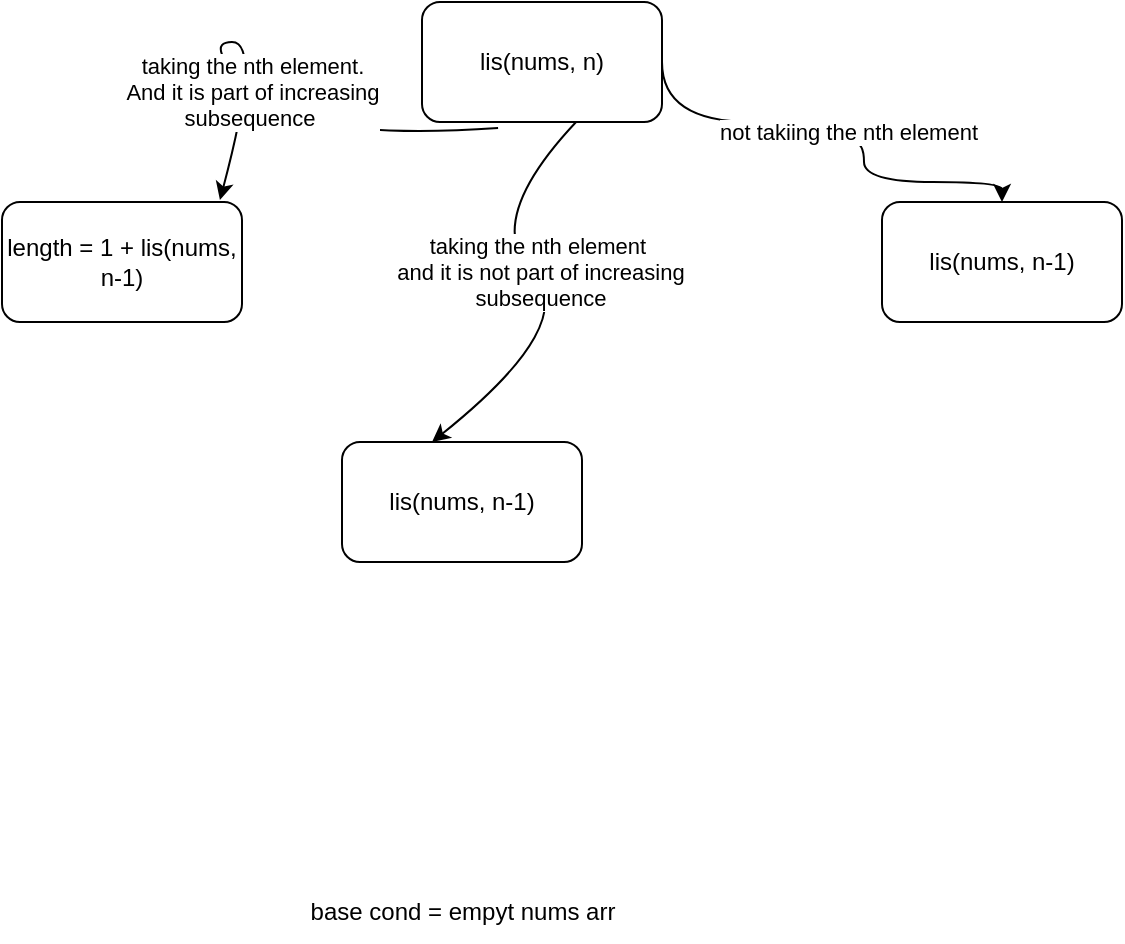 <mxfile version="22.1.5" type="device">
  <diagram name="Page-1" id="PA7ro6_KYcPf52Pp-wgz">
    <mxGraphModel dx="1362" dy="759" grid="1" gridSize="10" guides="1" tooltips="1" connect="1" arrows="1" fold="1" page="1" pageScale="1" pageWidth="850" pageHeight="1100" math="0" shadow="0">
      <root>
        <mxCell id="0" />
        <mxCell id="1" parent="0" />
        <mxCell id="ml_WUIczcsjAVnI_78L6-2" value="lis(nums, n)" style="rounded=1;whiteSpace=wrap;html=1;" vertex="1" parent="1">
          <mxGeometry x="370" y="30" width="120" height="60" as="geometry" />
        </mxCell>
        <mxCell id="ml_WUIczcsjAVnI_78L6-3" value="length = 1 + lis(nums, n-1)" style="rounded=1;whiteSpace=wrap;html=1;" vertex="1" parent="1">
          <mxGeometry x="160" y="130" width="120" height="60" as="geometry" />
        </mxCell>
        <mxCell id="ml_WUIczcsjAVnI_78L6-4" value="lis(nums, n-1)" style="rounded=1;whiteSpace=wrap;html=1;" vertex="1" parent="1">
          <mxGeometry x="600" y="130" width="120" height="60" as="geometry" />
        </mxCell>
        <mxCell id="ml_WUIczcsjAVnI_78L6-6" value="" style="curved=1;endArrow=classic;html=1;rounded=0;entryX=0.908;entryY=-0.017;entryDx=0;entryDy=0;entryPerimeter=0;exitX=0.317;exitY=1.05;exitDx=0;exitDy=0;exitPerimeter=0;" edge="1" parent="1" source="ml_WUIczcsjAVnI_78L6-2" target="ml_WUIczcsjAVnI_78L6-3">
          <mxGeometry width="50" height="50" relative="1" as="geometry">
            <mxPoint x="260" y="100" as="sourcePoint" />
            <mxPoint x="310" y="50" as="targetPoint" />
            <Array as="points">
              <mxPoint x="310" y="100" />
              <mxPoint x="260" y="50" />
              <mxPoint x="290" y="50" />
            </Array>
          </mxGeometry>
        </mxCell>
        <mxCell id="ml_WUIczcsjAVnI_78L6-8" value="taking the nth element. &lt;br&gt;And it is part of increasing&lt;br&gt;subsequence&amp;nbsp;" style="edgeLabel;html=1;align=center;verticalAlign=middle;resizable=0;points=[];" vertex="1" connectable="0" parent="ml_WUIczcsjAVnI_78L6-6">
          <mxGeometry x="0.601" y="1" relative="1" as="geometry">
            <mxPoint as="offset" />
          </mxGeometry>
        </mxCell>
        <mxCell id="ml_WUIczcsjAVnI_78L6-7" value="" style="endArrow=classic;html=1;rounded=0;edgeStyle=orthogonalEdgeStyle;curved=1;entryX=0.5;entryY=0;entryDx=0;entryDy=0;exitX=1;exitY=0.5;exitDx=0;exitDy=0;" edge="1" parent="1" source="ml_WUIczcsjAVnI_78L6-2" target="ml_WUIczcsjAVnI_78L6-4">
          <mxGeometry width="50" height="50" relative="1" as="geometry">
            <mxPoint x="580" y="120" as="sourcePoint" />
            <mxPoint x="630" y="70" as="targetPoint" />
            <Array as="points">
              <mxPoint x="490" y="90" />
              <mxPoint x="580" y="90" />
              <mxPoint x="580" y="100" />
              <mxPoint x="591" y="100" />
              <mxPoint x="591" y="120" />
              <mxPoint x="660" y="120" />
            </Array>
          </mxGeometry>
        </mxCell>
        <mxCell id="ml_WUIczcsjAVnI_78L6-9" value="not takiing the nth element" style="edgeLabel;html=1;align=center;verticalAlign=middle;resizable=0;points=[];" vertex="1" connectable="0" parent="ml_WUIczcsjAVnI_78L6-7">
          <mxGeometry x="0.042" y="3" relative="1" as="geometry">
            <mxPoint as="offset" />
          </mxGeometry>
        </mxCell>
        <mxCell id="ml_WUIczcsjAVnI_78L6-10" value="base cond = empyt nums arr" style="text;html=1;align=center;verticalAlign=middle;resizable=0;points=[];autosize=1;strokeColor=none;fillColor=none;" vertex="1" parent="1">
          <mxGeometry x="300" y="470" width="180" height="30" as="geometry" />
        </mxCell>
        <mxCell id="ml_WUIczcsjAVnI_78L6-13" value="lis(nums, n-1)" style="rounded=1;whiteSpace=wrap;html=1;" vertex="1" parent="1">
          <mxGeometry x="330" y="250" width="120" height="60" as="geometry" />
        </mxCell>
        <mxCell id="ml_WUIczcsjAVnI_78L6-14" value="" style="curved=1;endArrow=classic;html=1;rounded=0;entryX=0.375;entryY=0;entryDx=0;entryDy=0;entryPerimeter=0;exitX=0.642;exitY=1;exitDx=0;exitDy=0;exitPerimeter=0;" edge="1" parent="1" source="ml_WUIczcsjAVnI_78L6-2" target="ml_WUIczcsjAVnI_78L6-13">
          <mxGeometry width="50" height="50" relative="1" as="geometry">
            <mxPoint x="450" y="140" as="sourcePoint" />
            <mxPoint x="400" y="190" as="targetPoint" />
            <Array as="points">
              <mxPoint x="400" y="140" />
              <mxPoint x="450" y="190" />
            </Array>
          </mxGeometry>
        </mxCell>
        <mxCell id="ml_WUIczcsjAVnI_78L6-15" value="taking the nth element&amp;nbsp;&lt;br&gt;and it is not part of increasing&lt;br&gt;subsequence" style="edgeLabel;html=1;align=center;verticalAlign=middle;resizable=0;points=[];" vertex="1" connectable="0" parent="ml_WUIczcsjAVnI_78L6-14">
          <mxGeometry x="-0.092" y="3" relative="1" as="geometry">
            <mxPoint as="offset" />
          </mxGeometry>
        </mxCell>
      </root>
    </mxGraphModel>
  </diagram>
</mxfile>
